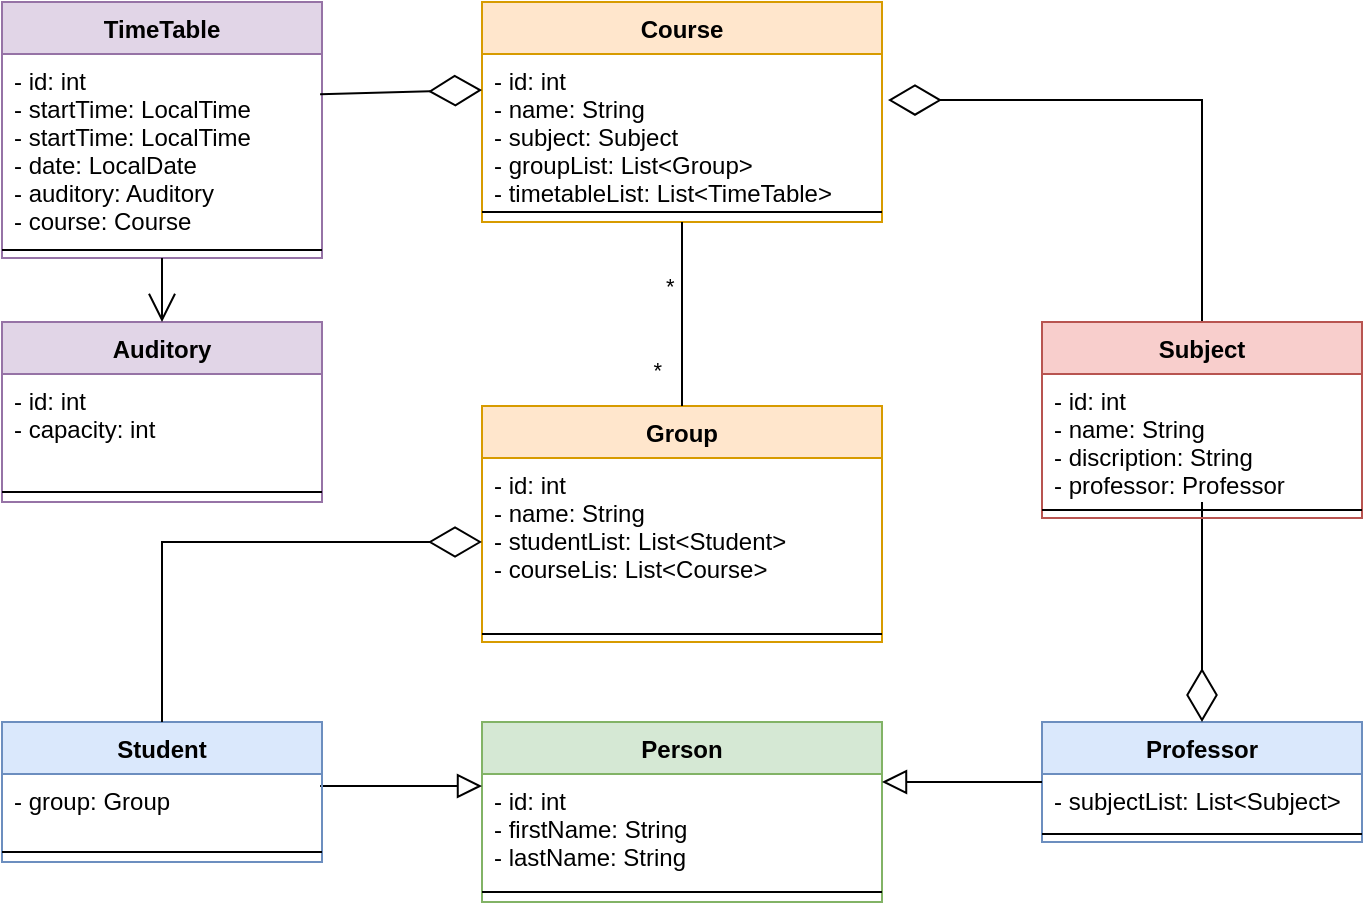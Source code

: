 <mxfile version="15.9.6" type="device"><diagram id="C5RBs43oDa-KdzZeNtuy" name="Page-1"><mxGraphModel dx="868" dy="482" grid="1" gridSize="10" guides="1" tooltips="1" connect="1" arrows="1" fold="1" page="1" pageScale="1" pageWidth="827" pageHeight="1169" math="0" shadow="0"><root><mxCell id="WIyWlLk6GJQsqaUBKTNV-0"/><mxCell id="WIyWlLk6GJQsqaUBKTNV-1" parent="WIyWlLk6GJQsqaUBKTNV-0"/><mxCell id="7nKltsKeFDSJb1GGgAcd-40" value="Course&#10;" style="swimlane;fontStyle=1;align=center;verticalAlign=top;childLayout=stackLayout;horizontal=1;startSize=26;horizontalStack=0;resizeParent=1;resizeParentMax=0;resizeLast=0;collapsible=1;marginBottom=0;labelBackgroundColor=none;labelBorderColor=none;html=0;fillColor=#ffe6cc;strokeColor=#d79b00;" parent="WIyWlLk6GJQsqaUBKTNV-1" vertex="1"><mxGeometry x="280" y="40" width="200" height="110" as="geometry"/></mxCell><mxCell id="7nKltsKeFDSJb1GGgAcd-41" value="- id: int&#10;- name: String&#10;- subject: Subject&#10;- groupList: List&lt;Group&gt;&#10;- timetableList: List&lt;TimeTable&gt;" style="text;strokeColor=none;fillColor=none;align=left;verticalAlign=top;spacingLeft=4;spacingRight=4;overflow=hidden;rotatable=0;points=[[0,0.5],[1,0.5]];portConstraint=eastwest;labelBackgroundColor=none;labelBorderColor=none;html=0;" parent="7nKltsKeFDSJb1GGgAcd-40" vertex="1"><mxGeometry y="26" width="200" height="74" as="geometry"/></mxCell><mxCell id="7nKltsKeFDSJb1GGgAcd-42" value="" style="line;strokeWidth=1;fillColor=none;align=left;verticalAlign=middle;spacingTop=-1;spacingLeft=3;spacingRight=3;rotatable=0;labelPosition=right;points=[];portConstraint=eastwest;labelBackgroundColor=none;labelBorderColor=none;html=0;" parent="7nKltsKeFDSJb1GGgAcd-40" vertex="1"><mxGeometry y="100" width="200" height="10" as="geometry"/></mxCell><mxCell id="zkfFHV4jXpPFQw0GAbJ--0" value="Person" style="swimlane;fontStyle=1;align=center;verticalAlign=top;childLayout=stackLayout;horizontal=1;startSize=26;horizontalStack=0;resizeParent=1;resizeLast=0;collapsible=1;marginBottom=0;rounded=0;shadow=0;strokeWidth=1;fillColor=#d5e8d4;strokeColor=#82b366;" parent="WIyWlLk6GJQsqaUBKTNV-1" vertex="1"><mxGeometry x="280" y="400" width="200" height="90" as="geometry"><mxRectangle x="230" y="140" width="160" height="26" as="alternateBounds"/></mxGeometry></mxCell><mxCell id="zkfFHV4jXpPFQw0GAbJ--1" value="- id: int&#10;- firstName: String&#10;- lastName: String&#10;&#10;" style="text;align=left;verticalAlign=top;spacingLeft=4;spacingRight=4;overflow=hidden;rotatable=0;points=[[0,0.5],[1,0.5]];portConstraint=eastwest;" parent="zkfFHV4jXpPFQw0GAbJ--0" vertex="1"><mxGeometry y="26" width="200" height="54" as="geometry"/></mxCell><mxCell id="zkfFHV4jXpPFQw0GAbJ--4" value="" style="line;html=1;strokeWidth=1;align=left;verticalAlign=middle;spacingTop=-1;spacingLeft=3;spacingRight=3;rotatable=0;labelPosition=right;points=[];portConstraint=eastwest;" parent="zkfFHV4jXpPFQw0GAbJ--0" vertex="1"><mxGeometry y="80" width="200" height="10" as="geometry"/></mxCell><mxCell id="zkfFHV4jXpPFQw0GAbJ--12" value="" style="endArrow=block;endSize=10;endFill=0;shadow=0;strokeWidth=1;rounded=0;edgeStyle=elbowEdgeStyle;elbow=vertical;exitX=0.994;exitY=0.176;exitDx=0;exitDy=0;exitPerimeter=0;" parent="WIyWlLk6GJQsqaUBKTNV-1" source="7nKltsKeFDSJb1GGgAcd-37" target="zkfFHV4jXpPFQw0GAbJ--0" edge="1"><mxGeometry width="160" relative="1" as="geometry"><mxPoint x="200" y="520" as="sourcePoint"/><mxPoint x="200" y="83" as="targetPoint"/><Array as="points"><mxPoint x="240" y="432"/><mxPoint x="240" y="440"/><mxPoint x="240" y="470"/></Array></mxGeometry></mxCell><mxCell id="zkfFHV4jXpPFQw0GAbJ--13" value="Professor" style="swimlane;fontStyle=1;align=center;verticalAlign=top;childLayout=stackLayout;horizontal=1;startSize=26;horizontalStack=0;resizeParent=1;resizeLast=0;collapsible=1;marginBottom=0;rounded=0;shadow=0;strokeWidth=1;fillColor=#dae8fc;strokeColor=#6c8ebf;" parent="WIyWlLk6GJQsqaUBKTNV-1" vertex="1"><mxGeometry x="560" y="400" width="160" height="60" as="geometry"><mxRectangle x="340" y="380" width="170" height="26" as="alternateBounds"/></mxGeometry></mxCell><mxCell id="zkfFHV4jXpPFQw0GAbJ--14" value="- subjectList: List&lt;Subject&gt;" style="text;align=left;verticalAlign=top;spacingLeft=4;spacingRight=4;overflow=hidden;rotatable=0;points=[[0,0.5],[1,0.5]];portConstraint=eastwest;" parent="zkfFHV4jXpPFQw0GAbJ--13" vertex="1"><mxGeometry y="26" width="160" height="26" as="geometry"/></mxCell><mxCell id="zkfFHV4jXpPFQw0GAbJ--15" value="" style="line;html=1;strokeWidth=1;align=left;verticalAlign=middle;spacingTop=-1;spacingLeft=3;spacingRight=3;rotatable=0;labelPosition=right;points=[];portConstraint=eastwest;" parent="zkfFHV4jXpPFQw0GAbJ--13" vertex="1"><mxGeometry y="52" width="160" height="8" as="geometry"/></mxCell><mxCell id="zkfFHV4jXpPFQw0GAbJ--16" value="" style="endArrow=block;endSize=10;endFill=0;shadow=0;strokeWidth=1;rounded=0;edgeStyle=elbowEdgeStyle;elbow=vertical;" parent="WIyWlLk6GJQsqaUBKTNV-1" source="zkfFHV4jXpPFQw0GAbJ--13" target="zkfFHV4jXpPFQw0GAbJ--0" edge="1"><mxGeometry width="160" relative="1" as="geometry"><mxPoint x="210" y="253" as="sourcePoint"/><mxPoint x="310" y="151" as="targetPoint"/><Array as="points"><mxPoint x="530" y="430"/><mxPoint x="520" y="470"/><mxPoint x="560" y="520"/></Array></mxGeometry></mxCell><mxCell id="zkfFHV4jXpPFQw0GAbJ--17" value="Group&#10;" style="swimlane;fontStyle=1;align=center;verticalAlign=top;childLayout=stackLayout;horizontal=1;startSize=26;horizontalStack=0;resizeParent=1;resizeLast=0;collapsible=1;marginBottom=0;rounded=0;shadow=0;strokeWidth=1;fillColor=#ffe6cc;strokeColor=#d79b00;" parent="WIyWlLk6GJQsqaUBKTNV-1" vertex="1"><mxGeometry x="280" y="242" width="200" height="118" as="geometry"><mxRectangle x="550" y="140" width="160" height="26" as="alternateBounds"/></mxGeometry></mxCell><mxCell id="zkfFHV4jXpPFQw0GAbJ--22" value="- id: int&#10;- name: String&#10;- studentList: List&lt;Student&gt;&#10;- courseLis: List&lt;Course&gt;" style="text;align=left;verticalAlign=top;spacingLeft=4;spacingRight=4;overflow=hidden;rotatable=0;points=[[0,0.5],[1,0.5]];portConstraint=eastwest;rounded=0;shadow=0;html=0;" parent="zkfFHV4jXpPFQw0GAbJ--17" vertex="1"><mxGeometry y="26" width="200" height="84" as="geometry"/></mxCell><mxCell id="zkfFHV4jXpPFQw0GAbJ--23" value="" style="line;html=1;strokeWidth=1;align=left;verticalAlign=middle;spacingTop=-1;spacingLeft=3;spacingRight=3;rotatable=0;labelPosition=right;points=[];portConstraint=eastwest;" parent="zkfFHV4jXpPFQw0GAbJ--17" vertex="1"><mxGeometry y="110" width="200" height="8" as="geometry"/></mxCell><mxCell id="7nKltsKeFDSJb1GGgAcd-27" value="Auditory&#10;" style="swimlane;fontStyle=1;align=center;verticalAlign=top;childLayout=stackLayout;horizontal=1;startSize=26;horizontalStack=0;resizeParent=1;resizeParentMax=0;resizeLast=0;collapsible=1;marginBottom=0;labelBackgroundColor=none;labelBorderColor=none;html=0;fillColor=#e1d5e7;strokeColor=#9673a6;" parent="WIyWlLk6GJQsqaUBKTNV-1" vertex="1"><mxGeometry x="40" y="200" width="160" height="90" as="geometry"/></mxCell><mxCell id="7nKltsKeFDSJb1GGgAcd-28" value="- id: int&#10;- capacity: int&#10;" style="text;strokeColor=none;fillColor=none;align=left;verticalAlign=top;spacingLeft=4;spacingRight=4;overflow=hidden;rotatable=0;points=[[0,0.5],[1,0.5]];portConstraint=eastwest;labelBackgroundColor=none;labelBorderColor=none;html=0;" parent="7nKltsKeFDSJb1GGgAcd-27" vertex="1"><mxGeometry y="26" width="160" height="54" as="geometry"/></mxCell><mxCell id="7nKltsKeFDSJb1GGgAcd-29" value="" style="line;strokeWidth=1;fillColor=none;align=left;verticalAlign=middle;spacingTop=-1;spacingLeft=3;spacingRight=3;rotatable=0;labelPosition=right;points=[];portConstraint=eastwest;labelBackgroundColor=none;labelBorderColor=none;html=0;" parent="7nKltsKeFDSJb1GGgAcd-27" vertex="1"><mxGeometry y="80" width="160" height="10" as="geometry"/></mxCell><mxCell id="7nKltsKeFDSJb1GGgAcd-31" value="TimeTable" style="swimlane;fontStyle=1;align=center;verticalAlign=top;childLayout=stackLayout;horizontal=1;startSize=26;horizontalStack=0;resizeParent=1;resizeParentMax=0;resizeLast=0;collapsible=1;marginBottom=0;labelBackgroundColor=none;labelBorderColor=none;html=0;fillColor=#e1d5e7;strokeColor=#9673a6;" parent="WIyWlLk6GJQsqaUBKTNV-1" vertex="1"><mxGeometry x="40" y="40" width="160" height="128" as="geometry"/></mxCell><mxCell id="7nKltsKeFDSJb1GGgAcd-32" value="- id: int&#10;- startTime: LocalTime&#10;- startTime: LocalTime&#10;- date: LocalDate&#10;- auditory: Auditory&#10;- course: Course&#10;" style="text;strokeColor=none;fillColor=none;align=left;verticalAlign=top;spacingLeft=4;spacingRight=4;overflow=hidden;rotatable=0;points=[[0,0.5],[1,0.5]];portConstraint=eastwest;labelBackgroundColor=none;labelBorderColor=none;html=0;" parent="7nKltsKeFDSJb1GGgAcd-31" vertex="1"><mxGeometry y="26" width="160" height="94" as="geometry"/></mxCell><mxCell id="7nKltsKeFDSJb1GGgAcd-33" value="" style="line;strokeWidth=1;fillColor=none;align=left;verticalAlign=middle;spacingTop=-1;spacingLeft=3;spacingRight=3;rotatable=0;labelPosition=right;points=[];portConstraint=eastwest;labelBackgroundColor=none;labelBorderColor=none;html=0;" parent="7nKltsKeFDSJb1GGgAcd-31" vertex="1"><mxGeometry y="120" width="160" height="8" as="geometry"/></mxCell><mxCell id="7nKltsKeFDSJb1GGgAcd-35" value="" style="endArrow=open;endFill=1;endSize=12;html=1;rounded=0;entryX=0.5;entryY=0;entryDx=0;entryDy=0;exitX=0.5;exitY=1;exitDx=0;exitDy=0;" parent="WIyWlLk6GJQsqaUBKTNV-1" source="7nKltsKeFDSJb1GGgAcd-31" target="7nKltsKeFDSJb1GGgAcd-27" edge="1"><mxGeometry width="160" relative="1" as="geometry"><mxPoint x="340" y="370" as="sourcePoint"/><mxPoint x="500" y="370" as="targetPoint"/></mxGeometry></mxCell><mxCell id="7nKltsKeFDSJb1GGgAcd-36" value="Student" style="swimlane;fontStyle=1;align=center;verticalAlign=top;childLayout=stackLayout;horizontal=1;startSize=26;horizontalStack=0;resizeParent=1;resizeParentMax=0;resizeLast=0;collapsible=1;marginBottom=0;labelBackgroundColor=none;labelBorderColor=none;html=0;fillColor=#dae8fc;strokeColor=#6c8ebf;" parent="WIyWlLk6GJQsqaUBKTNV-1" vertex="1"><mxGeometry x="40" y="400" width="160" height="70" as="geometry"/></mxCell><mxCell id="7nKltsKeFDSJb1GGgAcd-37" value="- group: Group&#10;" style="text;strokeColor=none;fillColor=none;align=left;verticalAlign=top;spacingLeft=4;spacingRight=4;overflow=hidden;rotatable=0;points=[[0,0.5],[1,0.5]];portConstraint=eastwest;labelBackgroundColor=none;labelBorderColor=none;html=0;" parent="7nKltsKeFDSJb1GGgAcd-36" vertex="1"><mxGeometry y="26" width="160" height="34" as="geometry"/></mxCell><mxCell id="7nKltsKeFDSJb1GGgAcd-38" value="" style="line;strokeWidth=1;fillColor=none;align=left;verticalAlign=middle;spacingTop=-1;spacingLeft=3;spacingRight=3;rotatable=0;labelPosition=right;points=[];portConstraint=eastwest;labelBackgroundColor=none;labelBorderColor=none;html=0;" parent="7nKltsKeFDSJb1GGgAcd-36" vertex="1"><mxGeometry y="60" width="160" height="10" as="geometry"/></mxCell><mxCell id="7nKltsKeFDSJb1GGgAcd-44" value="" style="endArrow=diamondThin;endFill=0;endSize=24;html=1;rounded=0;exitX=0.994;exitY=0.214;exitDx=0;exitDy=0;exitPerimeter=0;" parent="WIyWlLk6GJQsqaUBKTNV-1" source="7nKltsKeFDSJb1GGgAcd-32" edge="1"><mxGeometry width="160" relative="1" as="geometry"><mxPoint x="160" y="80" as="sourcePoint"/><mxPoint x="280" y="84" as="targetPoint"/></mxGeometry></mxCell><mxCell id="7nKltsKeFDSJb1GGgAcd-50" value="" style="endArrow=diamondThin;endFill=0;endSize=24;html=1;rounded=0;entryX=0.5;entryY=0;entryDx=0;entryDy=0;" parent="WIyWlLk6GJQsqaUBKTNV-1" source="7nKltsKeFDSJb1GGgAcd-47" target="zkfFHV4jXpPFQw0GAbJ--13" edge="1"><mxGeometry width="160" relative="1" as="geometry"><mxPoint x="340" y="380" as="sourcePoint"/><mxPoint x="500" y="380" as="targetPoint"/></mxGeometry></mxCell><mxCell id="7nKltsKeFDSJb1GGgAcd-51" value="" style="endArrow=diamondThin;endFill=0;endSize=24;html=1;rounded=0;entryX=1.015;entryY=0.311;entryDx=0;entryDy=0;entryPerimeter=0;edgeStyle=orthogonalEdgeStyle;startArrow=none;" parent="WIyWlLk6GJQsqaUBKTNV-1" source="7nKltsKeFDSJb1GGgAcd-46" target="7nKltsKeFDSJb1GGgAcd-41" edge="1"><mxGeometry width="160" relative="1" as="geometry"><mxPoint x="640" y="240" as="sourcePoint"/><mxPoint x="500" y="210" as="targetPoint"/></mxGeometry></mxCell><mxCell id="7nKltsKeFDSJb1GGgAcd-52" value="" style="endArrow=none;html=1;edgeStyle=orthogonalEdgeStyle;rounded=0;entryX=0.5;entryY=0;entryDx=0;entryDy=0;exitX=0.5;exitY=1;exitDx=0;exitDy=0;" parent="WIyWlLk6GJQsqaUBKTNV-1" source="7nKltsKeFDSJb1GGgAcd-40" target="zkfFHV4jXpPFQw0GAbJ--17" edge="1"><mxGeometry relative="1" as="geometry"><mxPoint x="340" y="90" as="sourcePoint"/><mxPoint x="500" y="90" as="targetPoint"/></mxGeometry></mxCell><mxCell id="7nKltsKeFDSJb1GGgAcd-53" value="&lt;br&gt;&lt;br&gt;*" style="edgeLabel;resizable=0;html=1;align=left;verticalAlign=bottom;labelBackgroundColor=none;labelBorderColor=none;" parent="7nKltsKeFDSJb1GGgAcd-52" connectable="0" vertex="1"><mxGeometry x="-1" relative="1" as="geometry"><mxPoint x="-10" y="40" as="offset"/></mxGeometry></mxCell><mxCell id="7nKltsKeFDSJb1GGgAcd-54" value="*" style="edgeLabel;resizable=0;html=1;align=right;verticalAlign=bottom;labelBackgroundColor=none;labelBorderColor=none;" parent="7nKltsKeFDSJb1GGgAcd-52" connectable="0" vertex="1"><mxGeometry x="1" relative="1" as="geometry"><mxPoint x="-10" y="-10" as="offset"/></mxGeometry></mxCell><mxCell id="7nKltsKeFDSJb1GGgAcd-46" value="Subject&#10;" style="swimlane;fontStyle=1;align=center;verticalAlign=top;childLayout=stackLayout;horizontal=1;startSize=26;horizontalStack=0;resizeParent=1;resizeParentMax=0;resizeLast=0;collapsible=1;marginBottom=0;labelBackgroundColor=none;labelBorderColor=none;html=0;fillColor=#f8cecc;strokeColor=#b85450;" parent="WIyWlLk6GJQsqaUBKTNV-1" vertex="1"><mxGeometry x="560" y="200" width="160" height="98" as="geometry"/></mxCell><mxCell id="7nKltsKeFDSJb1GGgAcd-47" value="- id: int&#10;- name: String&#10;- discription: String&#10;- professor: Professor&#10;" style="text;strokeColor=none;fillColor=none;align=left;verticalAlign=top;spacingLeft=4;spacingRight=4;overflow=hidden;rotatable=0;points=[[0,0.5],[1,0.5]];portConstraint=eastwest;labelBackgroundColor=none;labelBorderColor=none;html=0;" parent="7nKltsKeFDSJb1GGgAcd-46" vertex="1"><mxGeometry y="26" width="160" height="64" as="geometry"/></mxCell><mxCell id="7nKltsKeFDSJb1GGgAcd-48" value="" style="line;strokeWidth=1;fillColor=none;align=left;verticalAlign=middle;spacingTop=-1;spacingLeft=3;spacingRight=3;rotatable=0;labelPosition=right;points=[];portConstraint=eastwest;labelBackgroundColor=none;labelBorderColor=none;html=0;" parent="7nKltsKeFDSJb1GGgAcd-46" vertex="1"><mxGeometry y="90" width="160" height="8" as="geometry"/></mxCell><mxCell id="7nKltsKeFDSJb1GGgAcd-59" value="" style="endArrow=diamondThin;endFill=0;endSize=24;html=1;rounded=0;entryX=0;entryY=0.5;entryDx=0;entryDy=0;exitX=0.5;exitY=0;exitDx=0;exitDy=0;edgeStyle=orthogonalEdgeStyle;" parent="WIyWlLk6GJQsqaUBKTNV-1" source="7nKltsKeFDSJb1GGgAcd-36" target="zkfFHV4jXpPFQw0GAbJ--22" edge="1"><mxGeometry width="160" relative="1" as="geometry"><mxPoint x="340" y="250" as="sourcePoint"/><mxPoint x="500" y="250" as="targetPoint"/></mxGeometry></mxCell></root></mxGraphModel></diagram></mxfile>